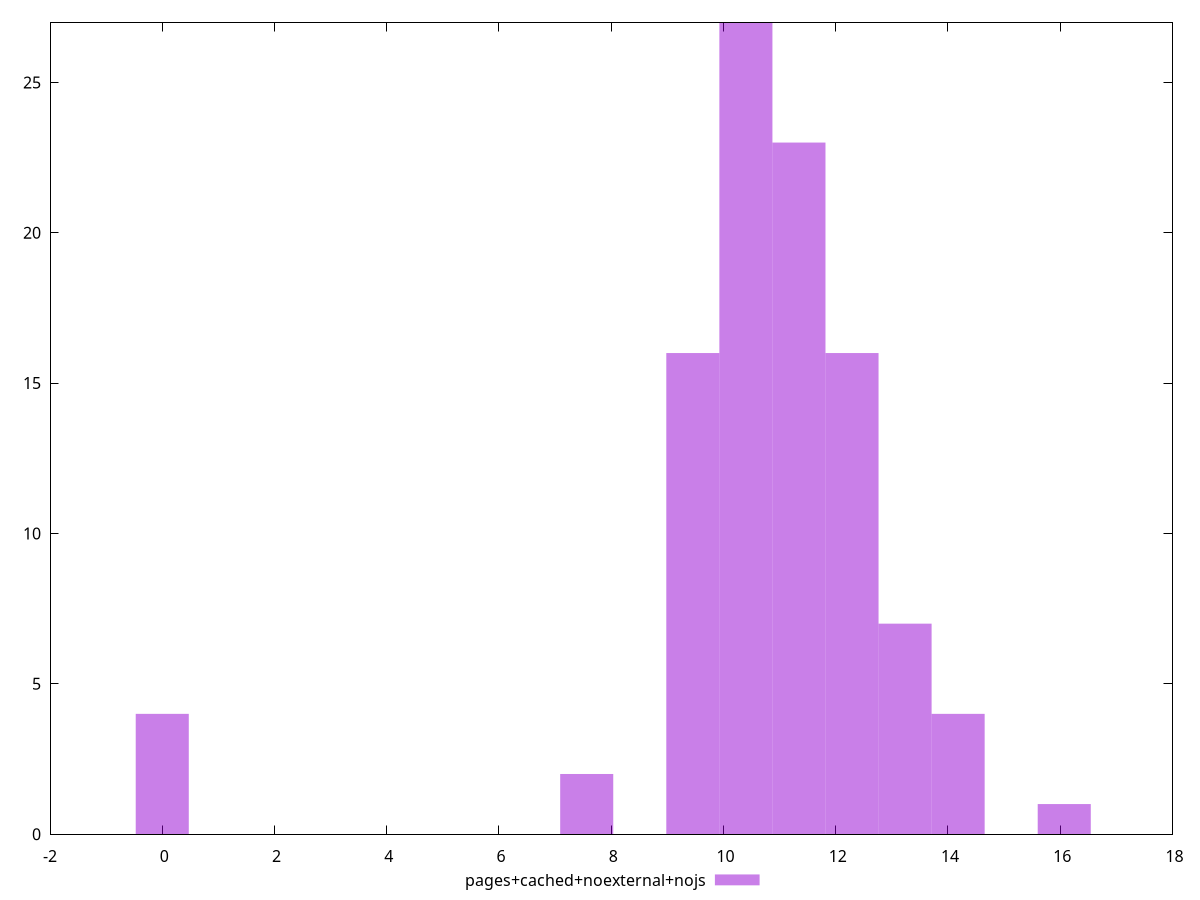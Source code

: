 $_pagesCachedNoexternalNojs <<EOF
12.289706324282653 16
14.180430374172293 4
10.398982274393013 27
11.344344299337834 23
9.453620249448194 16
13.235068349227472 7
0 4
7.562896199558556 2
16.07115442406193 1
EOF
set key outside below
set terminal pngcairo
set output "report_00004_2020-11-02T20-21-41.718Z/render-blocking-resources/pages+cached+noexternal+nojs//raw_hist.png"
set yrange [0:27]
set boxwidth 0.9453620249448195
set style fill transparent solid 0.5 noborder
plot $_pagesCachedNoexternalNojs title "pages+cached+noexternal+nojs" with boxes ,
